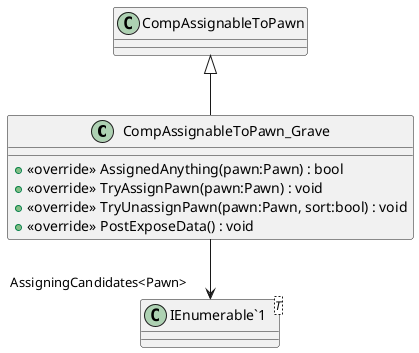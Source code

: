 @startuml
class CompAssignableToPawn_Grave {
    + <<override>> AssignedAnything(pawn:Pawn) : bool
    + <<override>> TryAssignPawn(pawn:Pawn) : void
    + <<override>> TryUnassignPawn(pawn:Pawn, sort:bool) : void
    + <<override>> PostExposeData() : void
}
class "IEnumerable`1"<T> {
}
CompAssignableToPawn <|-- CompAssignableToPawn_Grave
CompAssignableToPawn_Grave --> "AssigningCandidates<Pawn>" "IEnumerable`1"
@enduml
